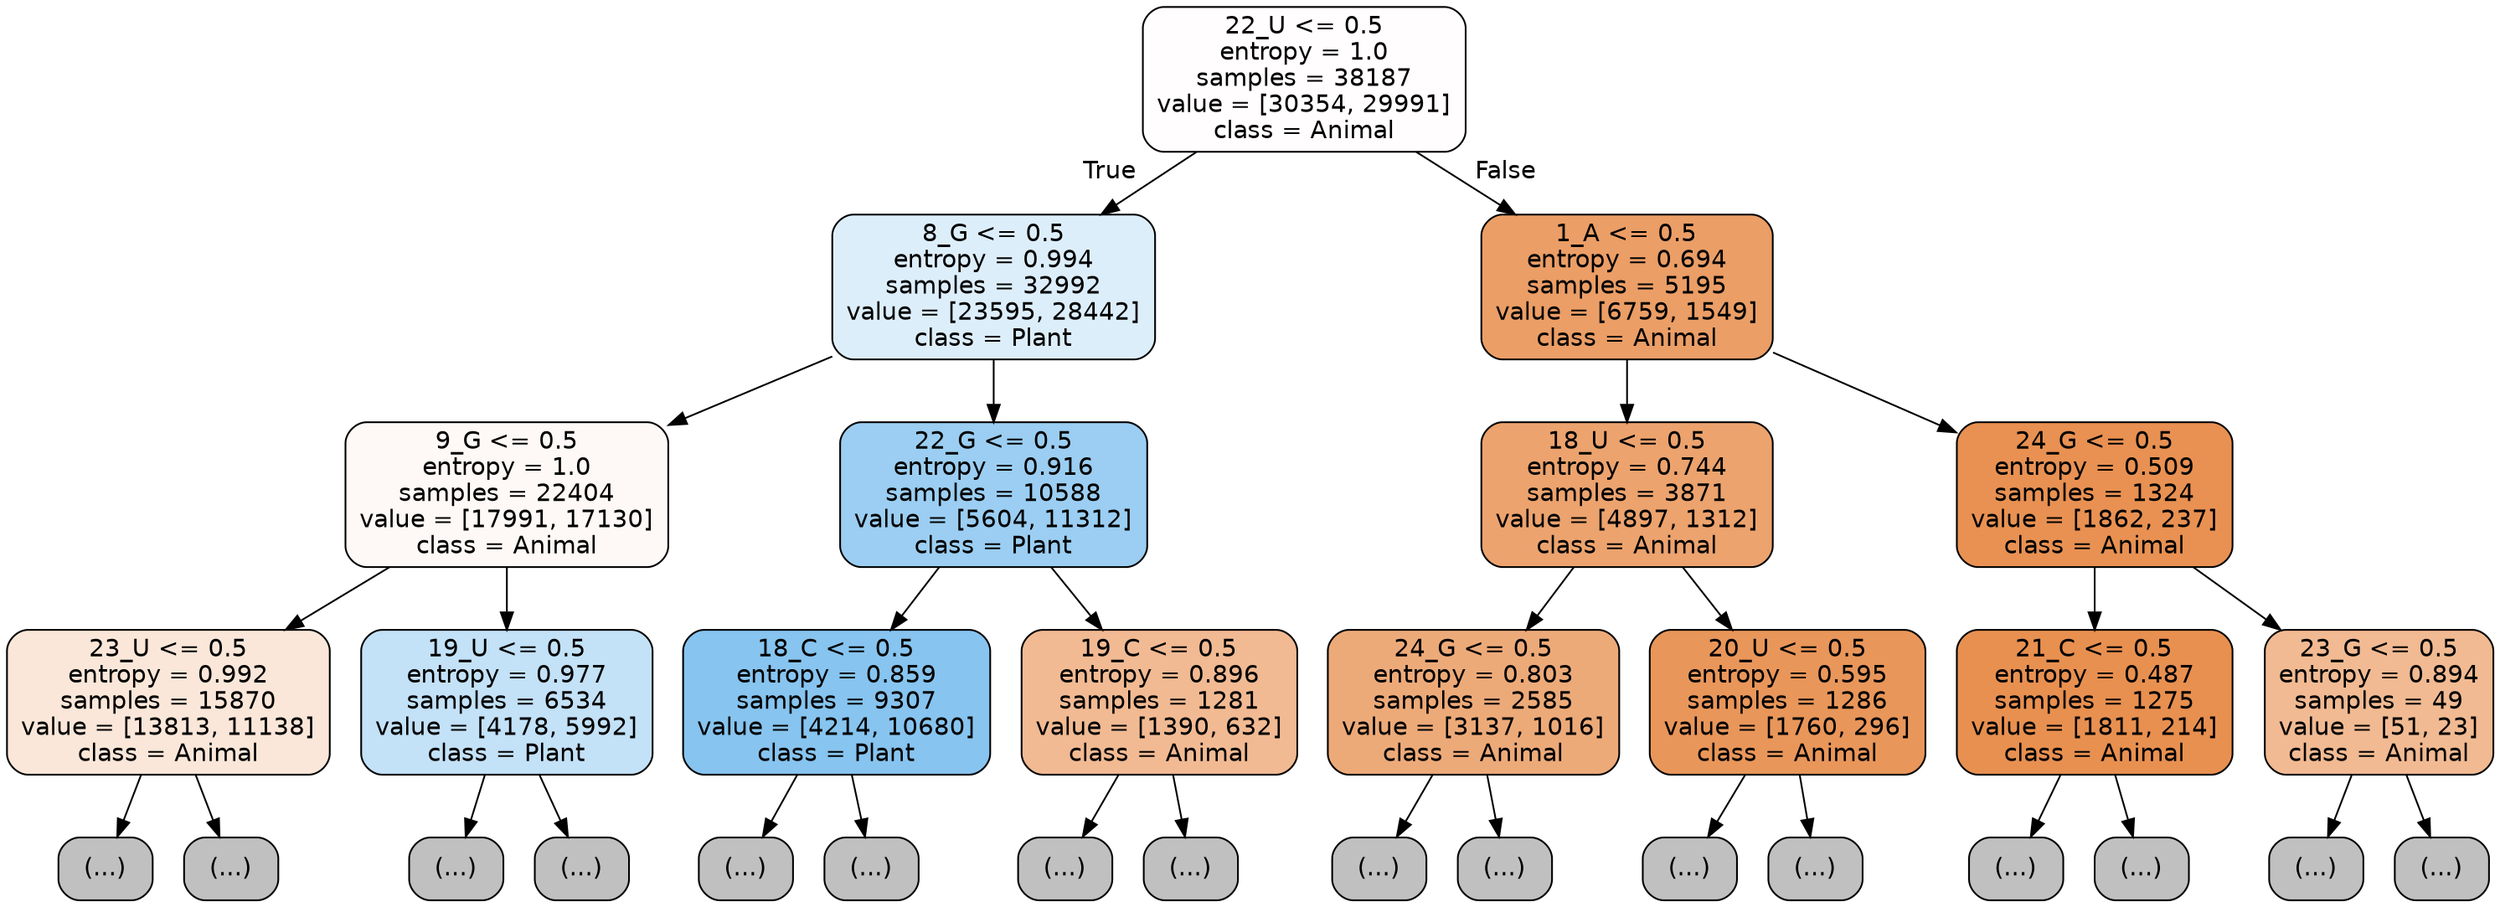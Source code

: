 digraph Tree {
node [shape=box, style="filled, rounded", color="black", fontname="helvetica"] ;
edge [fontname="helvetica"] ;
0 [label="22_U <= 0.5\nentropy = 1.0\nsamples = 38187\nvalue = [30354, 29991]\nclass = Animal", fillcolor="#fffdfd"] ;
1 [label="8_G <= 0.5\nentropy = 0.994\nsamples = 32992\nvalue = [23595, 28442]\nclass = Plant", fillcolor="#ddeefb"] ;
0 -> 1 [labeldistance=2.5, labelangle=45, headlabel="True"] ;
2 [label="9_G <= 0.5\nentropy = 1.0\nsamples = 22404\nvalue = [17991, 17130]\nclass = Animal", fillcolor="#fef9f6"] ;
1 -> 2 ;
3 [label="23_U <= 0.5\nentropy = 0.992\nsamples = 15870\nvalue = [13813, 11138]\nclass = Animal", fillcolor="#fae7d9"] ;
2 -> 3 ;
4 [label="(...)", fillcolor="#C0C0C0"] ;
3 -> 4 ;
7367 [label="(...)", fillcolor="#C0C0C0"] ;
3 -> 7367 ;
7708 [label="19_U <= 0.5\nentropy = 0.977\nsamples = 6534\nvalue = [4178, 5992]\nclass = Plant", fillcolor="#c3e1f7"] ;
2 -> 7708 ;
7709 [label="(...)", fillcolor="#C0C0C0"] ;
7708 -> 7709 ;
9844 [label="(...)", fillcolor="#C0C0C0"] ;
7708 -> 9844 ;
10561 [label="22_G <= 0.5\nentropy = 0.916\nsamples = 10588\nvalue = [5604, 11312]\nclass = Plant", fillcolor="#9bcef2"] ;
1 -> 10561 ;
10562 [label="18_C <= 0.5\nentropy = 0.859\nsamples = 9307\nvalue = [4214, 10680]\nclass = Plant", fillcolor="#87c4ef"] ;
10561 -> 10562 ;
10563 [label="(...)", fillcolor="#C0C0C0"] ;
10562 -> 10563 ;
13288 [label="(...)", fillcolor="#C0C0C0"] ;
10562 -> 13288 ;
13973 [label="19_C <= 0.5\nentropy = 0.896\nsamples = 1281\nvalue = [1390, 632]\nclass = Animal", fillcolor="#f1ba93"] ;
10561 -> 13973 ;
13974 [label="(...)", fillcolor="#C0C0C0"] ;
13973 -> 13974 ;
14369 [label="(...)", fillcolor="#C0C0C0"] ;
13973 -> 14369 ;
14518 [label="1_A <= 0.5\nentropy = 0.694\nsamples = 5195\nvalue = [6759, 1549]\nclass = Animal", fillcolor="#eb9e66"] ;
0 -> 14518 [labeldistance=2.5, labelangle=-45, headlabel="False"] ;
14519 [label="18_U <= 0.5\nentropy = 0.744\nsamples = 3871\nvalue = [4897, 1312]\nclass = Animal", fillcolor="#eca36e"] ;
14518 -> 14519 ;
14520 [label="24_G <= 0.5\nentropy = 0.803\nsamples = 2585\nvalue = [3137, 1016]\nclass = Animal", fillcolor="#edaa79"] ;
14519 -> 14520 ;
14521 [label="(...)", fillcolor="#C0C0C0"] ;
14520 -> 14521 ;
15622 [label="(...)", fillcolor="#C0C0C0"] ;
14520 -> 15622 ;
15677 [label="20_U <= 0.5\nentropy = 0.595\nsamples = 1286\nvalue = [1760, 296]\nclass = Animal", fillcolor="#e9965a"] ;
14519 -> 15677 ;
15678 [label="(...)", fillcolor="#C0C0C0"] ;
15677 -> 15678 ;
16001 [label="(...)", fillcolor="#C0C0C0"] ;
15677 -> 16001 ;
16082 [label="24_G <= 0.5\nentropy = 0.509\nsamples = 1324\nvalue = [1862, 237]\nclass = Animal", fillcolor="#e89152"] ;
14518 -> 16082 ;
16083 [label="21_C <= 0.5\nentropy = 0.487\nsamples = 1275\nvalue = [1811, 214]\nclass = Animal", fillcolor="#e89050"] ;
16082 -> 16083 ;
16084 [label="(...)", fillcolor="#C0C0C0"] ;
16083 -> 16084 ;
16379 [label="(...)", fillcolor="#C0C0C0"] ;
16083 -> 16379 ;
16488 [label="23_G <= 0.5\nentropy = 0.894\nsamples = 49\nvalue = [51, 23]\nclass = Animal", fillcolor="#f1ba92"] ;
16082 -> 16488 ;
16489 [label="(...)", fillcolor="#C0C0C0"] ;
16488 -> 16489 ;
16506 [label="(...)", fillcolor="#C0C0C0"] ;
16488 -> 16506 ;
}